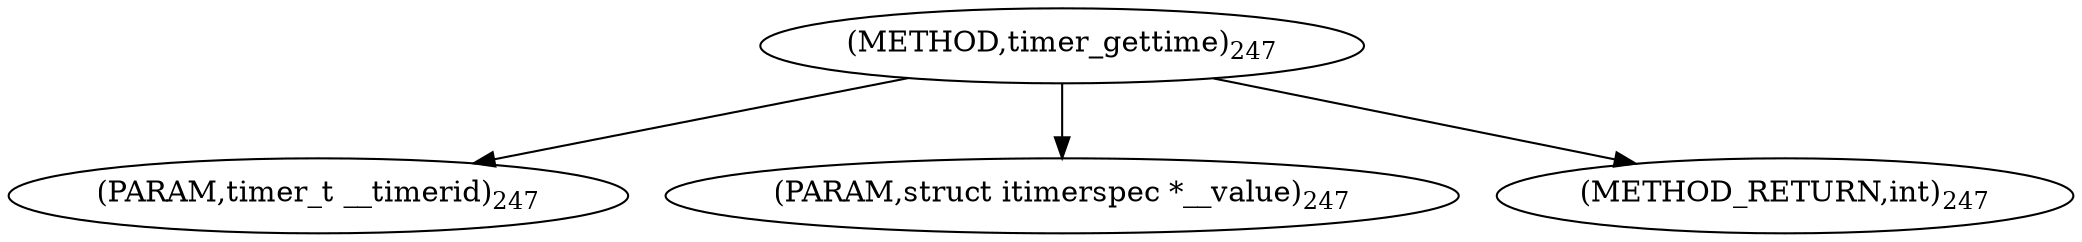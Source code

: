 digraph "timer_gettime" {  
"8013" [label = <(METHOD,timer_gettime)<SUB>247</SUB>> ]
"8014" [label = <(PARAM,timer_t __timerid)<SUB>247</SUB>> ]
"8015" [label = <(PARAM,struct itimerspec *__value)<SUB>247</SUB>> ]
"8016" [label = <(METHOD_RETURN,int)<SUB>247</SUB>> ]
  "8013" -> "8014" 
  "8013" -> "8015" 
  "8013" -> "8016" 
}
